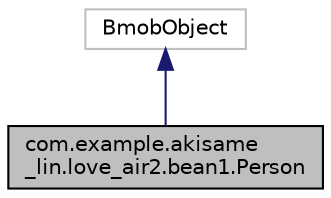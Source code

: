 digraph "com.example.akisame_lin.love_air2.bean1.Person"
{
 // LATEX_PDF_SIZE
  edge [fontname="Helvetica",fontsize="10",labelfontname="Helvetica",labelfontsize="10"];
  node [fontname="Helvetica",fontsize="10",shape=record];
  Node2 [label="com.example.akisame\l_lin.love_air2.bean1.Person",height=0.2,width=0.4,color="black", fillcolor="grey75", style="filled", fontcolor="black",tooltip=" "];
  Node3 -> Node2 [dir="back",color="midnightblue",fontsize="10",style="solid",fontname="Helvetica"];
  Node3 [label="BmobObject",height=0.2,width=0.4,color="grey75", fillcolor="white", style="filled",tooltip=" "];
}
